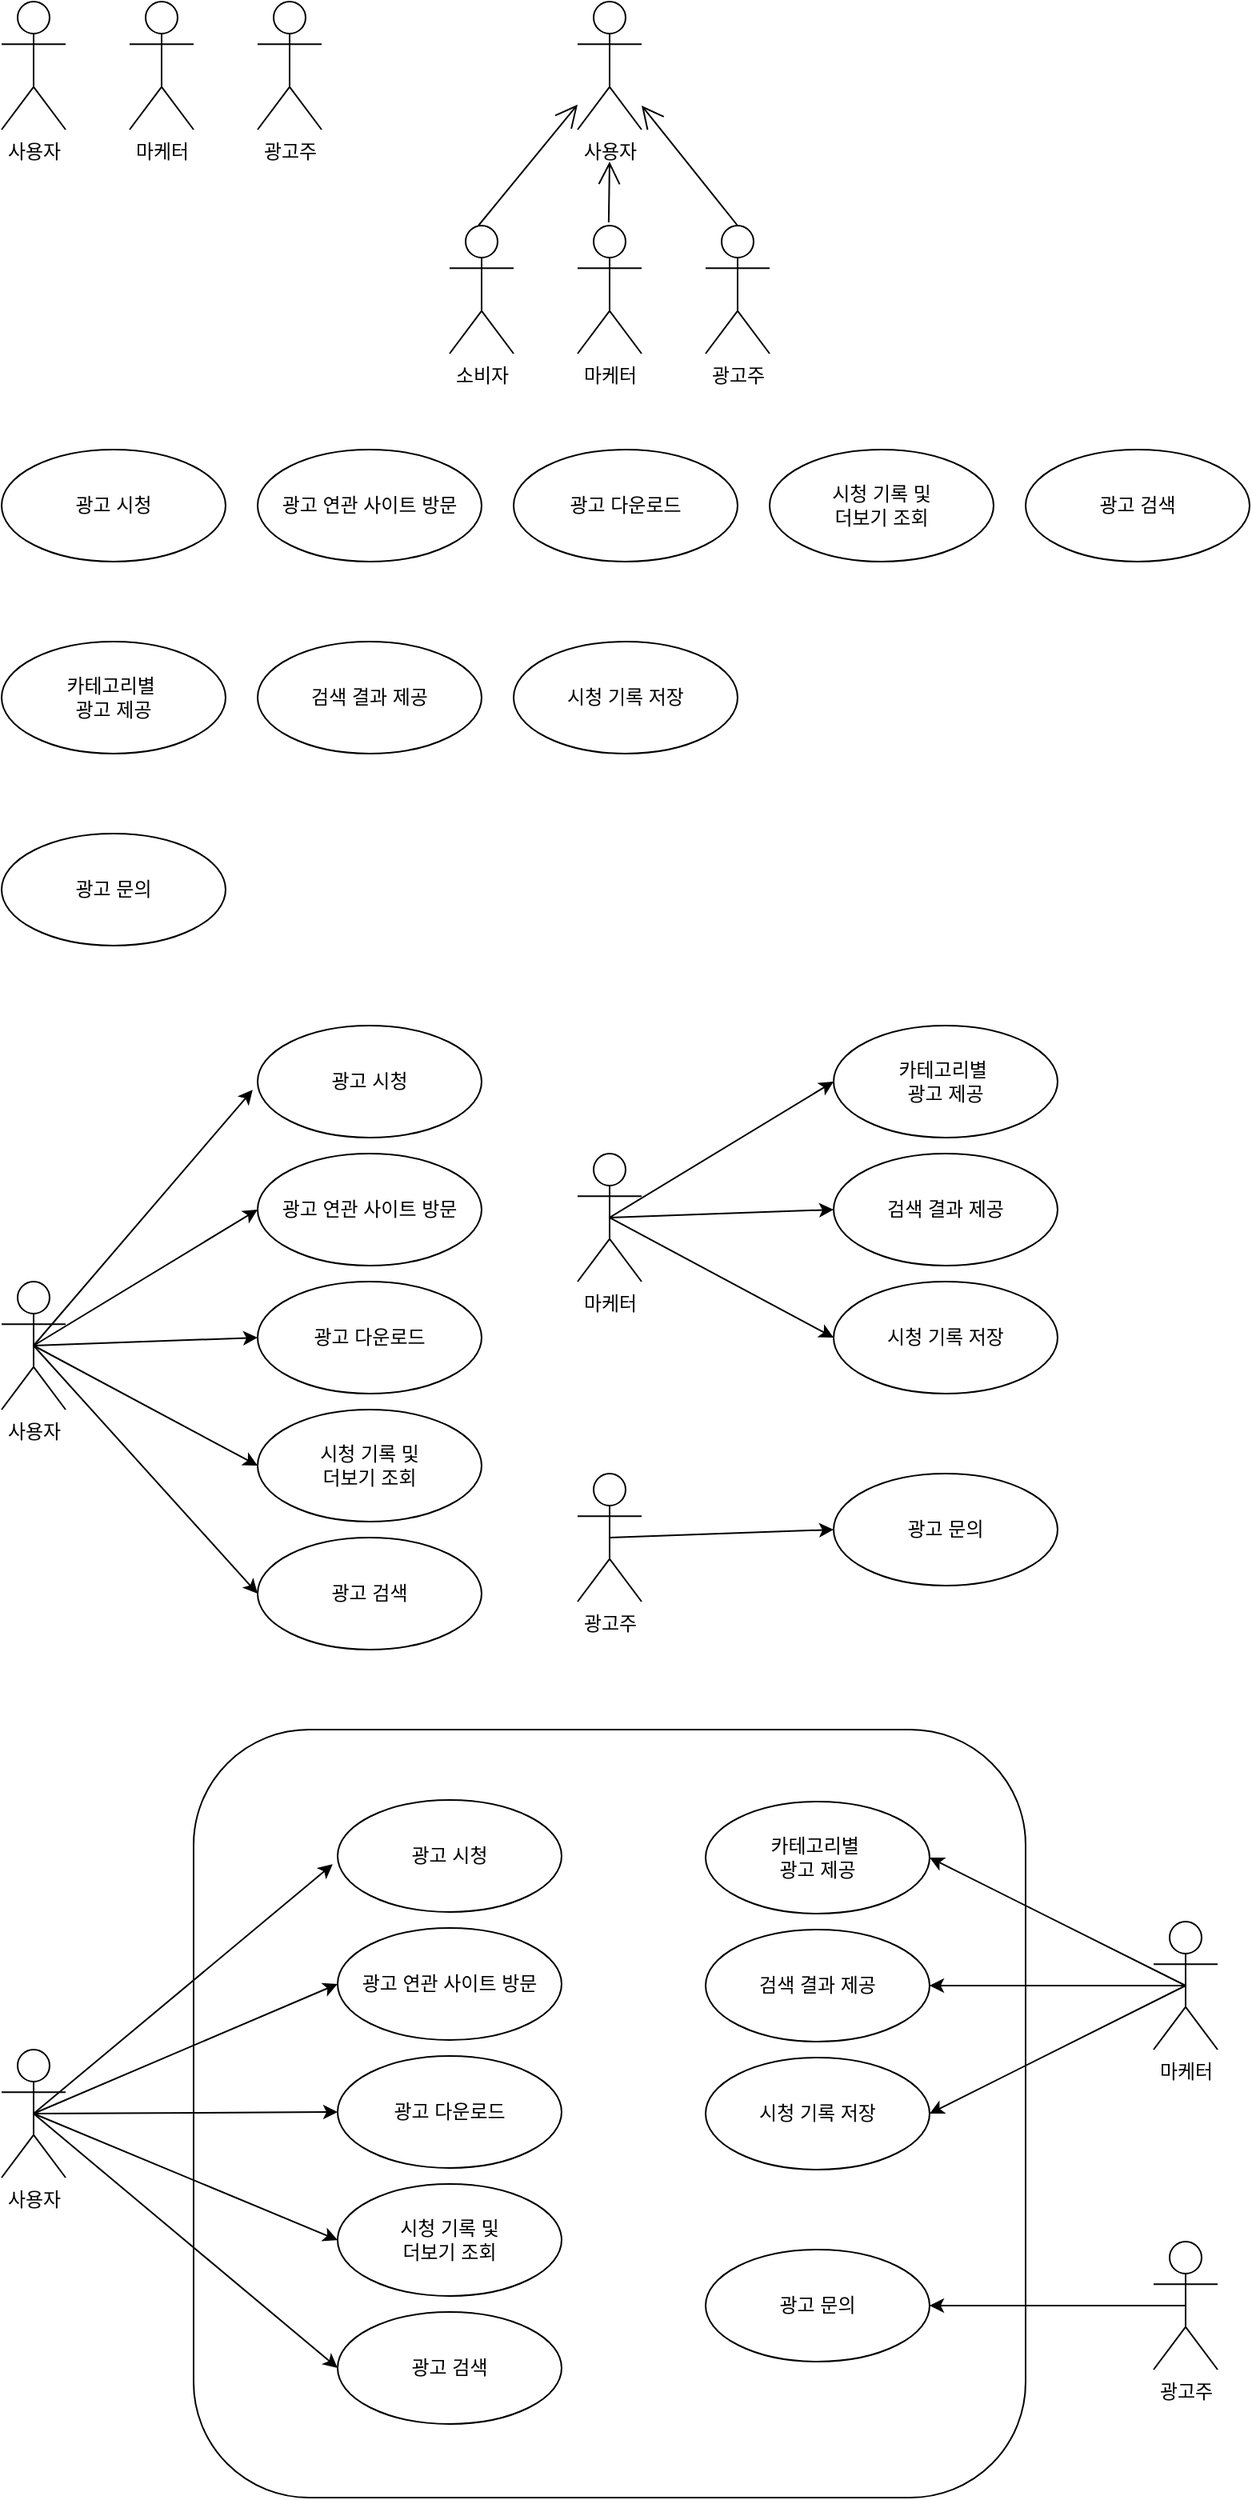 <mxfile version="13.8.0" type="github">
  <diagram id="AJtEgspMUhOu_pOhHbxg" name="Page-1">
    <mxGraphModel dx="1185" dy="635" grid="1" gridSize="10" guides="1" tooltips="1" connect="1" arrows="1" fold="1" page="1" pageScale="1" pageWidth="827" pageHeight="1169" math="0" shadow="0">
      <root>
        <mxCell id="0" />
        <mxCell id="1" parent="0" />
        <mxCell id="pgj8xzCdPbNXUes23sIo-66" value="" style="rounded=1;whiteSpace=wrap;html=1;" vertex="1" parent="1">
          <mxGeometry x="160" y="1120" width="520" height="480" as="geometry" />
        </mxCell>
        <mxCell id="_McWxPtoiWffXC-6owyp-9" value="사용자" style="shape=umlActor;verticalLabelPosition=bottom;verticalAlign=top;html=1;" parent="1" vertex="1">
          <mxGeometry x="40" y="40" width="40" height="80" as="geometry" />
        </mxCell>
        <mxCell id="_McWxPtoiWffXC-6owyp-13" value="광고주" style="shape=umlActor;verticalLabelPosition=bottom;verticalAlign=top;html=1;" parent="1" vertex="1">
          <mxGeometry x="200" y="40" width="40" height="80" as="geometry" />
        </mxCell>
        <mxCell id="_McWxPtoiWffXC-6owyp-14" value="마케터" style="shape=umlActor;verticalLabelPosition=bottom;verticalAlign=top;html=1;" parent="1" vertex="1">
          <mxGeometry x="120" y="40" width="40" height="80" as="geometry" />
        </mxCell>
        <mxCell id="_McWxPtoiWffXC-6owyp-19" value="소비자" style="shape=umlActor;verticalLabelPosition=bottom;verticalAlign=top;html=1;" parent="1" vertex="1">
          <mxGeometry x="320" y="180" width="40" height="80" as="geometry" />
        </mxCell>
        <mxCell id="_McWxPtoiWffXC-6owyp-20" value="광고주" style="shape=umlActor;verticalLabelPosition=bottom;verticalAlign=top;html=1;" parent="1" vertex="1">
          <mxGeometry x="480" y="180" width="40" height="80" as="geometry" />
        </mxCell>
        <mxCell id="_McWxPtoiWffXC-6owyp-21" value="마케터" style="shape=umlActor;verticalLabelPosition=bottom;verticalAlign=top;html=1;" parent="1" vertex="1">
          <mxGeometry x="400" y="180" width="40" height="80" as="geometry" />
        </mxCell>
        <mxCell id="_McWxPtoiWffXC-6owyp-23" value="사용자" style="shape=umlActor;verticalLabelPosition=bottom;verticalAlign=top;html=1;" parent="1" vertex="1">
          <mxGeometry x="400" y="40" width="40" height="80" as="geometry" />
        </mxCell>
        <mxCell id="8zaXE_FqMB4v_rWYC9eI-1" value="" style="endArrow=open;endFill=1;endSize=12;html=1;exitX=0.45;exitY=0;exitDx=0;exitDy=0;exitPerimeter=0;" parent="1" source="_McWxPtoiWffXC-6owyp-19" target="_McWxPtoiWffXC-6owyp-23" edge="1">
          <mxGeometry width="160" relative="1" as="geometry">
            <mxPoint x="338" y="160" as="sourcePoint" />
            <mxPoint x="380" y="160" as="targetPoint" />
          </mxGeometry>
        </mxCell>
        <mxCell id="8zaXE_FqMB4v_rWYC9eI-2" value="" style="endArrow=open;endFill=1;endSize=12;html=1;exitX=0.5;exitY=0;exitDx=0;exitDy=0;exitPerimeter=0;" parent="1" source="_McWxPtoiWffXC-6owyp-20" target="_McWxPtoiWffXC-6owyp-23" edge="1">
          <mxGeometry width="160" relative="1" as="geometry">
            <mxPoint x="348" y="190" as="sourcePoint" />
            <mxPoint x="410" y="114.39" as="targetPoint" />
          </mxGeometry>
        </mxCell>
        <mxCell id="8zaXE_FqMB4v_rWYC9eI-3" value="" style="endArrow=open;endFill=1;endSize=12;html=1;exitX=0.486;exitY=-0.025;exitDx=0;exitDy=0;exitPerimeter=0;" parent="1" source="_McWxPtoiWffXC-6owyp-21" edge="1">
          <mxGeometry width="160" relative="1" as="geometry">
            <mxPoint x="358" y="200" as="sourcePoint" />
            <mxPoint x="420" y="140" as="targetPoint" />
          </mxGeometry>
        </mxCell>
        <mxCell id="pgj8xzCdPbNXUes23sIo-1" value="광고 시청" style="ellipse;whiteSpace=wrap;html=1;" vertex="1" parent="1">
          <mxGeometry x="40" y="320" width="140" height="70" as="geometry" />
        </mxCell>
        <mxCell id="pgj8xzCdPbNXUes23sIo-2" value="광고 다운로드" style="ellipse;whiteSpace=wrap;html=1;" vertex="1" parent="1">
          <mxGeometry x="360" y="320" width="140" height="70" as="geometry" />
        </mxCell>
        <mxCell id="pgj8xzCdPbNXUes23sIo-3" value="광고 검색" style="ellipse;whiteSpace=wrap;html=1;" vertex="1" parent="1">
          <mxGeometry x="680" y="320" width="140" height="70" as="geometry" />
        </mxCell>
        <mxCell id="pgj8xzCdPbNXUes23sIo-4" value="광고 연관 사이트 방문" style="ellipse;whiteSpace=wrap;html=1;" vertex="1" parent="1">
          <mxGeometry x="200" y="320" width="140" height="70" as="geometry" />
        </mxCell>
        <mxCell id="pgj8xzCdPbNXUes23sIo-5" value="시청 기록 및 &lt;br&gt;더보기 조회" style="ellipse;whiteSpace=wrap;html=1;" vertex="1" parent="1">
          <mxGeometry x="520" y="320" width="140" height="70" as="geometry" />
        </mxCell>
        <mxCell id="pgj8xzCdPbNXUes23sIo-6" value="카테고리별&amp;nbsp;&lt;br&gt;광고 제공" style="ellipse;whiteSpace=wrap;html=1;" vertex="1" parent="1">
          <mxGeometry x="40" y="440" width="140" height="70" as="geometry" />
        </mxCell>
        <mxCell id="pgj8xzCdPbNXUes23sIo-7" value="광고 문의" style="ellipse;whiteSpace=wrap;html=1;" vertex="1" parent="1">
          <mxGeometry x="40" y="560" width="140" height="70" as="geometry" />
        </mxCell>
        <mxCell id="pgj8xzCdPbNXUes23sIo-10" value="검색 결과 제공" style="ellipse;whiteSpace=wrap;html=1;" vertex="1" parent="1">
          <mxGeometry x="200" y="440" width="140" height="70" as="geometry" />
        </mxCell>
        <mxCell id="pgj8xzCdPbNXUes23sIo-11" value="시청 기록 저장" style="ellipse;whiteSpace=wrap;html=1;" vertex="1" parent="1">
          <mxGeometry x="360" y="440" width="140" height="70" as="geometry" />
        </mxCell>
        <mxCell id="pgj8xzCdPbNXUes23sIo-21" value="사용자" style="shape=umlActor;verticalLabelPosition=bottom;verticalAlign=top;html=1;" vertex="1" parent="1">
          <mxGeometry x="40" y="840" width="40" height="80" as="geometry" />
        </mxCell>
        <mxCell id="pgj8xzCdPbNXUes23sIo-22" value="마케터" style="shape=umlActor;verticalLabelPosition=bottom;verticalAlign=top;html=1;" vertex="1" parent="1">
          <mxGeometry x="400" y="760" width="40" height="80" as="geometry" />
        </mxCell>
        <mxCell id="pgj8xzCdPbNXUes23sIo-23" value="광고주" style="shape=umlActor;verticalLabelPosition=bottom;verticalAlign=top;html=1;" vertex="1" parent="1">
          <mxGeometry x="400" y="960" width="40" height="80" as="geometry" />
        </mxCell>
        <mxCell id="pgj8xzCdPbNXUes23sIo-24" value="광고 시청" style="ellipse;whiteSpace=wrap;html=1;" vertex="1" parent="1">
          <mxGeometry x="200" y="680" width="140" height="70" as="geometry" />
        </mxCell>
        <mxCell id="pgj8xzCdPbNXUes23sIo-25" value="광고 다운로드" style="ellipse;whiteSpace=wrap;html=1;" vertex="1" parent="1">
          <mxGeometry x="200" y="840" width="140" height="70" as="geometry" />
        </mxCell>
        <mxCell id="pgj8xzCdPbNXUes23sIo-26" value="광고 검색" style="ellipse;whiteSpace=wrap;html=1;" vertex="1" parent="1">
          <mxGeometry x="200" y="1000" width="140" height="70" as="geometry" />
        </mxCell>
        <mxCell id="pgj8xzCdPbNXUes23sIo-27" value="광고 연관 사이트 방문" style="ellipse;whiteSpace=wrap;html=1;" vertex="1" parent="1">
          <mxGeometry x="200" y="760" width="140" height="70" as="geometry" />
        </mxCell>
        <mxCell id="pgj8xzCdPbNXUes23sIo-28" value="시청 기록 및 &lt;br&gt;더보기 조회" style="ellipse;whiteSpace=wrap;html=1;" vertex="1" parent="1">
          <mxGeometry x="200" y="920" width="140" height="70" as="geometry" />
        </mxCell>
        <mxCell id="pgj8xzCdPbNXUes23sIo-30" value="" style="endArrow=classic;html=1;entryX=-0.022;entryY=0.574;entryDx=0;entryDy=0;entryPerimeter=0;" edge="1" parent="1" target="pgj8xzCdPbNXUes23sIo-24">
          <mxGeometry width="50" height="50" relative="1" as="geometry">
            <mxPoint x="60" y="880" as="sourcePoint" />
            <mxPoint x="520" y="920" as="targetPoint" />
          </mxGeometry>
        </mxCell>
        <mxCell id="pgj8xzCdPbNXUes23sIo-31" value="" style="endArrow=classic;html=1;entryX=0;entryY=0.5;entryDx=0;entryDy=0;exitX=0.5;exitY=0.5;exitDx=0;exitDy=0;exitPerimeter=0;" edge="1" parent="1" source="pgj8xzCdPbNXUes23sIo-21" target="pgj8xzCdPbNXUes23sIo-27">
          <mxGeometry width="50" height="50" relative="1" as="geometry">
            <mxPoint x="90" y="866.655" as="sourcePoint" />
            <mxPoint x="206.92" y="730.18" as="targetPoint" />
          </mxGeometry>
        </mxCell>
        <mxCell id="pgj8xzCdPbNXUes23sIo-32" value="" style="endArrow=classic;html=1;entryX=0;entryY=0.5;entryDx=0;entryDy=0;exitX=0.5;exitY=0.5;exitDx=0;exitDy=0;exitPerimeter=0;" edge="1" parent="1" source="pgj8xzCdPbNXUes23sIo-21" target="pgj8xzCdPbNXUes23sIo-25">
          <mxGeometry width="50" height="50" relative="1" as="geometry">
            <mxPoint x="100" y="876.655" as="sourcePoint" />
            <mxPoint x="216.92" y="740.18" as="targetPoint" />
          </mxGeometry>
        </mxCell>
        <mxCell id="pgj8xzCdPbNXUes23sIo-33" value="" style="endArrow=classic;html=1;entryX=0;entryY=0.5;entryDx=0;entryDy=0;exitX=0.5;exitY=0.5;exitDx=0;exitDy=0;exitPerimeter=0;" edge="1" parent="1" source="pgj8xzCdPbNXUes23sIo-21" target="pgj8xzCdPbNXUes23sIo-28">
          <mxGeometry width="50" height="50" relative="1" as="geometry">
            <mxPoint x="100" y="870" as="sourcePoint" />
            <mxPoint x="226.92" y="750.18" as="targetPoint" />
          </mxGeometry>
        </mxCell>
        <mxCell id="pgj8xzCdPbNXUes23sIo-34" value="" style="endArrow=classic;html=1;entryX=0;entryY=0.5;entryDx=0;entryDy=0;exitX=0.5;exitY=0.5;exitDx=0;exitDy=0;exitPerimeter=0;" edge="1" parent="1" source="pgj8xzCdPbNXUes23sIo-21" target="pgj8xzCdPbNXUes23sIo-26">
          <mxGeometry width="50" height="50" relative="1" as="geometry">
            <mxPoint x="120" y="896.655" as="sourcePoint" />
            <mxPoint x="236.92" y="760.18" as="targetPoint" />
          </mxGeometry>
        </mxCell>
        <mxCell id="pgj8xzCdPbNXUes23sIo-35" value="카테고리별&amp;nbsp;&lt;br&gt;광고 제공" style="ellipse;whiteSpace=wrap;html=1;" vertex="1" parent="1">
          <mxGeometry x="560" y="680" width="140" height="70" as="geometry" />
        </mxCell>
        <mxCell id="pgj8xzCdPbNXUes23sIo-36" value="검색 결과 제공" style="ellipse;whiteSpace=wrap;html=1;" vertex="1" parent="1">
          <mxGeometry x="560" y="760" width="140" height="70" as="geometry" />
        </mxCell>
        <mxCell id="pgj8xzCdPbNXUes23sIo-37" value="시청 기록 저장" style="ellipse;whiteSpace=wrap;html=1;" vertex="1" parent="1">
          <mxGeometry x="560" y="840" width="140" height="70" as="geometry" />
        </mxCell>
        <mxCell id="pgj8xzCdPbNXUes23sIo-38" value="" style="endArrow=classic;html=1;entryX=0;entryY=0.5;entryDx=0;entryDy=0;exitX=0.5;exitY=0.5;exitDx=0;exitDy=0;exitPerimeter=0;" edge="1" parent="1" source="pgj8xzCdPbNXUes23sIo-22" target="pgj8xzCdPbNXUes23sIo-35">
          <mxGeometry width="50" height="50" relative="1" as="geometry">
            <mxPoint x="390" y="717.5" as="sourcePoint" />
            <mxPoint x="530.0" y="712.5" as="targetPoint" />
          </mxGeometry>
        </mxCell>
        <mxCell id="pgj8xzCdPbNXUes23sIo-39" value="" style="endArrow=classic;html=1;exitX=0.5;exitY=0.5;exitDx=0;exitDy=0;exitPerimeter=0;entryX=0;entryY=0.5;entryDx=0;entryDy=0;" edge="1" parent="1" source="pgj8xzCdPbNXUes23sIo-22" target="pgj8xzCdPbNXUes23sIo-36">
          <mxGeometry width="50" height="50" relative="1" as="geometry">
            <mxPoint x="440" y="785" as="sourcePoint" />
            <mxPoint x="556" y="795" as="targetPoint" />
          </mxGeometry>
        </mxCell>
        <mxCell id="pgj8xzCdPbNXUes23sIo-40" value="" style="endArrow=classic;html=1;entryX=0;entryY=0.5;entryDx=0;entryDy=0;" edge="1" parent="1" target="pgj8xzCdPbNXUes23sIo-37">
          <mxGeometry width="50" height="50" relative="1" as="geometry">
            <mxPoint x="420" y="800" as="sourcePoint" />
            <mxPoint x="590.0" y="790" as="targetPoint" />
          </mxGeometry>
        </mxCell>
        <mxCell id="pgj8xzCdPbNXUes23sIo-41" value="광고 문의" style="ellipse;whiteSpace=wrap;html=1;" vertex="1" parent="1">
          <mxGeometry x="560" y="960" width="140" height="70" as="geometry" />
        </mxCell>
        <mxCell id="pgj8xzCdPbNXUes23sIo-42" value="" style="endArrow=classic;html=1;exitX=0.5;exitY=0.5;exitDx=0;exitDy=0;exitPerimeter=0;entryX=0;entryY=0.5;entryDx=0;entryDy=0;" edge="1" parent="1" source="pgj8xzCdPbNXUes23sIo-23" target="pgj8xzCdPbNXUes23sIo-41">
          <mxGeometry width="50" height="50" relative="1" as="geometry">
            <mxPoint x="430" y="770" as="sourcePoint" />
            <mxPoint x="550" y="1000" as="targetPoint" />
          </mxGeometry>
        </mxCell>
        <mxCell id="pgj8xzCdPbNXUes23sIo-43" value="사용자" style="shape=umlActor;verticalLabelPosition=bottom;verticalAlign=top;html=1;" vertex="1" parent="1">
          <mxGeometry x="40" y="1320" width="40" height="80" as="geometry" />
        </mxCell>
        <mxCell id="pgj8xzCdPbNXUes23sIo-44" value="마케터" style="shape=umlActor;verticalLabelPosition=bottom;verticalAlign=top;html=1;" vertex="1" parent="1">
          <mxGeometry x="760" y="1240" width="40" height="80" as="geometry" />
        </mxCell>
        <mxCell id="pgj8xzCdPbNXUes23sIo-45" value="광고주" style="shape=umlActor;verticalLabelPosition=bottom;verticalAlign=top;html=1;" vertex="1" parent="1">
          <mxGeometry x="760" y="1440" width="40" height="80" as="geometry" />
        </mxCell>
        <mxCell id="pgj8xzCdPbNXUes23sIo-46" value="광고 시청" style="ellipse;whiteSpace=wrap;html=1;" vertex="1" parent="1">
          <mxGeometry x="250" y="1164" width="140" height="70" as="geometry" />
        </mxCell>
        <mxCell id="pgj8xzCdPbNXUes23sIo-47" value="광고 다운로드" style="ellipse;whiteSpace=wrap;html=1;" vertex="1" parent="1">
          <mxGeometry x="250" y="1324" width="140" height="70" as="geometry" />
        </mxCell>
        <mxCell id="pgj8xzCdPbNXUes23sIo-48" value="광고 검색" style="ellipse;whiteSpace=wrap;html=1;" vertex="1" parent="1">
          <mxGeometry x="250" y="1484" width="140" height="70" as="geometry" />
        </mxCell>
        <mxCell id="pgj8xzCdPbNXUes23sIo-49" value="광고 연관 사이트 방문" style="ellipse;whiteSpace=wrap;html=1;" vertex="1" parent="1">
          <mxGeometry x="250" y="1244" width="140" height="70" as="geometry" />
        </mxCell>
        <mxCell id="pgj8xzCdPbNXUes23sIo-50" value="시청 기록 및 &lt;br&gt;더보기 조회" style="ellipse;whiteSpace=wrap;html=1;" vertex="1" parent="1">
          <mxGeometry x="250" y="1404" width="140" height="70" as="geometry" />
        </mxCell>
        <mxCell id="pgj8xzCdPbNXUes23sIo-51" value="" style="endArrow=classic;html=1;entryX=-0.022;entryY=0.574;entryDx=0;entryDy=0;entryPerimeter=0;" edge="1" parent="1" target="pgj8xzCdPbNXUes23sIo-46">
          <mxGeometry width="50" height="50" relative="1" as="geometry">
            <mxPoint x="60" y="1360" as="sourcePoint" />
            <mxPoint x="520" y="1400" as="targetPoint" />
          </mxGeometry>
        </mxCell>
        <mxCell id="pgj8xzCdPbNXUes23sIo-52" value="" style="endArrow=classic;html=1;entryX=0;entryY=0.5;entryDx=0;entryDy=0;exitX=0.5;exitY=0.5;exitDx=0;exitDy=0;exitPerimeter=0;" edge="1" parent="1" source="pgj8xzCdPbNXUes23sIo-43" target="pgj8xzCdPbNXUes23sIo-49">
          <mxGeometry width="50" height="50" relative="1" as="geometry">
            <mxPoint x="90" y="1346.655" as="sourcePoint" />
            <mxPoint x="206.92" y="1210.18" as="targetPoint" />
          </mxGeometry>
        </mxCell>
        <mxCell id="pgj8xzCdPbNXUes23sIo-53" value="" style="endArrow=classic;html=1;entryX=0;entryY=0.5;entryDx=0;entryDy=0;exitX=0.5;exitY=0.5;exitDx=0;exitDy=0;exitPerimeter=0;" edge="1" parent="1" source="pgj8xzCdPbNXUes23sIo-43" target="pgj8xzCdPbNXUes23sIo-47">
          <mxGeometry width="50" height="50" relative="1" as="geometry">
            <mxPoint x="100" y="1356.655" as="sourcePoint" />
            <mxPoint x="216.92" y="1220.18" as="targetPoint" />
          </mxGeometry>
        </mxCell>
        <mxCell id="pgj8xzCdPbNXUes23sIo-54" value="" style="endArrow=classic;html=1;entryX=0;entryY=0.5;entryDx=0;entryDy=0;exitX=0.5;exitY=0.5;exitDx=0;exitDy=0;exitPerimeter=0;" edge="1" parent="1" source="pgj8xzCdPbNXUes23sIo-43" target="pgj8xzCdPbNXUes23sIo-50">
          <mxGeometry width="50" height="50" relative="1" as="geometry">
            <mxPoint x="100" y="1350" as="sourcePoint" />
            <mxPoint x="226.92" y="1230.18" as="targetPoint" />
          </mxGeometry>
        </mxCell>
        <mxCell id="pgj8xzCdPbNXUes23sIo-55" value="" style="endArrow=classic;html=1;entryX=0;entryY=0.5;entryDx=0;entryDy=0;exitX=0.5;exitY=0.5;exitDx=0;exitDy=0;exitPerimeter=0;" edge="1" parent="1" source="pgj8xzCdPbNXUes23sIo-43" target="pgj8xzCdPbNXUes23sIo-48">
          <mxGeometry width="50" height="50" relative="1" as="geometry">
            <mxPoint x="120" y="1376.655" as="sourcePoint" />
            <mxPoint x="236.92" y="1240.18" as="targetPoint" />
          </mxGeometry>
        </mxCell>
        <mxCell id="pgj8xzCdPbNXUes23sIo-56" value="카테고리별&amp;nbsp;&lt;br&gt;광고 제공" style="ellipse;whiteSpace=wrap;html=1;" vertex="1" parent="1">
          <mxGeometry x="480" y="1165" width="140" height="70" as="geometry" />
        </mxCell>
        <mxCell id="pgj8xzCdPbNXUes23sIo-57" value="검색 결과 제공" style="ellipse;whiteSpace=wrap;html=1;" vertex="1" parent="1">
          <mxGeometry x="480" y="1245" width="140" height="70" as="geometry" />
        </mxCell>
        <mxCell id="pgj8xzCdPbNXUes23sIo-58" value="시청 기록 저장" style="ellipse;whiteSpace=wrap;html=1;" vertex="1" parent="1">
          <mxGeometry x="480" y="1325" width="140" height="70" as="geometry" />
        </mxCell>
        <mxCell id="pgj8xzCdPbNXUes23sIo-59" value="" style="endArrow=classic;html=1;entryX=1;entryY=0.5;entryDx=0;entryDy=0;exitX=0.5;exitY=0.5;exitDx=0;exitDy=0;exitPerimeter=0;" edge="1" parent="1" source="pgj8xzCdPbNXUes23sIo-44" target="pgj8xzCdPbNXUes23sIo-56">
          <mxGeometry width="50" height="50" relative="1" as="geometry">
            <mxPoint x="390" y="1197.5" as="sourcePoint" />
            <mxPoint x="530.0" y="1192.5" as="targetPoint" />
          </mxGeometry>
        </mxCell>
        <mxCell id="pgj8xzCdPbNXUes23sIo-60" value="" style="endArrow=classic;html=1;exitX=0.5;exitY=0.5;exitDx=0;exitDy=0;exitPerimeter=0;entryX=1;entryY=0.5;entryDx=0;entryDy=0;" edge="1" parent="1" source="pgj8xzCdPbNXUes23sIo-44" target="pgj8xzCdPbNXUes23sIo-57">
          <mxGeometry width="50" height="50" relative="1" as="geometry">
            <mxPoint x="440" y="1265" as="sourcePoint" />
            <mxPoint x="730" y="1270" as="targetPoint" />
          </mxGeometry>
        </mxCell>
        <mxCell id="pgj8xzCdPbNXUes23sIo-61" value="" style="endArrow=classic;html=1;entryX=1;entryY=0.5;entryDx=0;entryDy=0;exitX=0.5;exitY=0.5;exitDx=0;exitDy=0;exitPerimeter=0;" edge="1" parent="1" target="pgj8xzCdPbNXUes23sIo-58" source="pgj8xzCdPbNXUes23sIo-44">
          <mxGeometry width="50" height="50" relative="1" as="geometry">
            <mxPoint x="510" y="1350" as="sourcePoint" />
            <mxPoint x="590.0" y="1270" as="targetPoint" />
          </mxGeometry>
        </mxCell>
        <mxCell id="pgj8xzCdPbNXUes23sIo-62" value="광고 문의" style="ellipse;whiteSpace=wrap;html=1;" vertex="1" parent="1">
          <mxGeometry x="480" y="1445" width="140" height="70" as="geometry" />
        </mxCell>
        <mxCell id="pgj8xzCdPbNXUes23sIo-63" value="" style="endArrow=classic;html=1;exitX=0.5;exitY=0.5;exitDx=0;exitDy=0;exitPerimeter=0;entryX=1;entryY=0.5;entryDx=0;entryDy=0;" edge="1" parent="1" source="pgj8xzCdPbNXUes23sIo-45" target="pgj8xzCdPbNXUes23sIo-62">
          <mxGeometry width="50" height="50" relative="1" as="geometry">
            <mxPoint x="430" y="1250" as="sourcePoint" />
            <mxPoint x="710" y="1500" as="targetPoint" />
          </mxGeometry>
        </mxCell>
      </root>
    </mxGraphModel>
  </diagram>
</mxfile>
